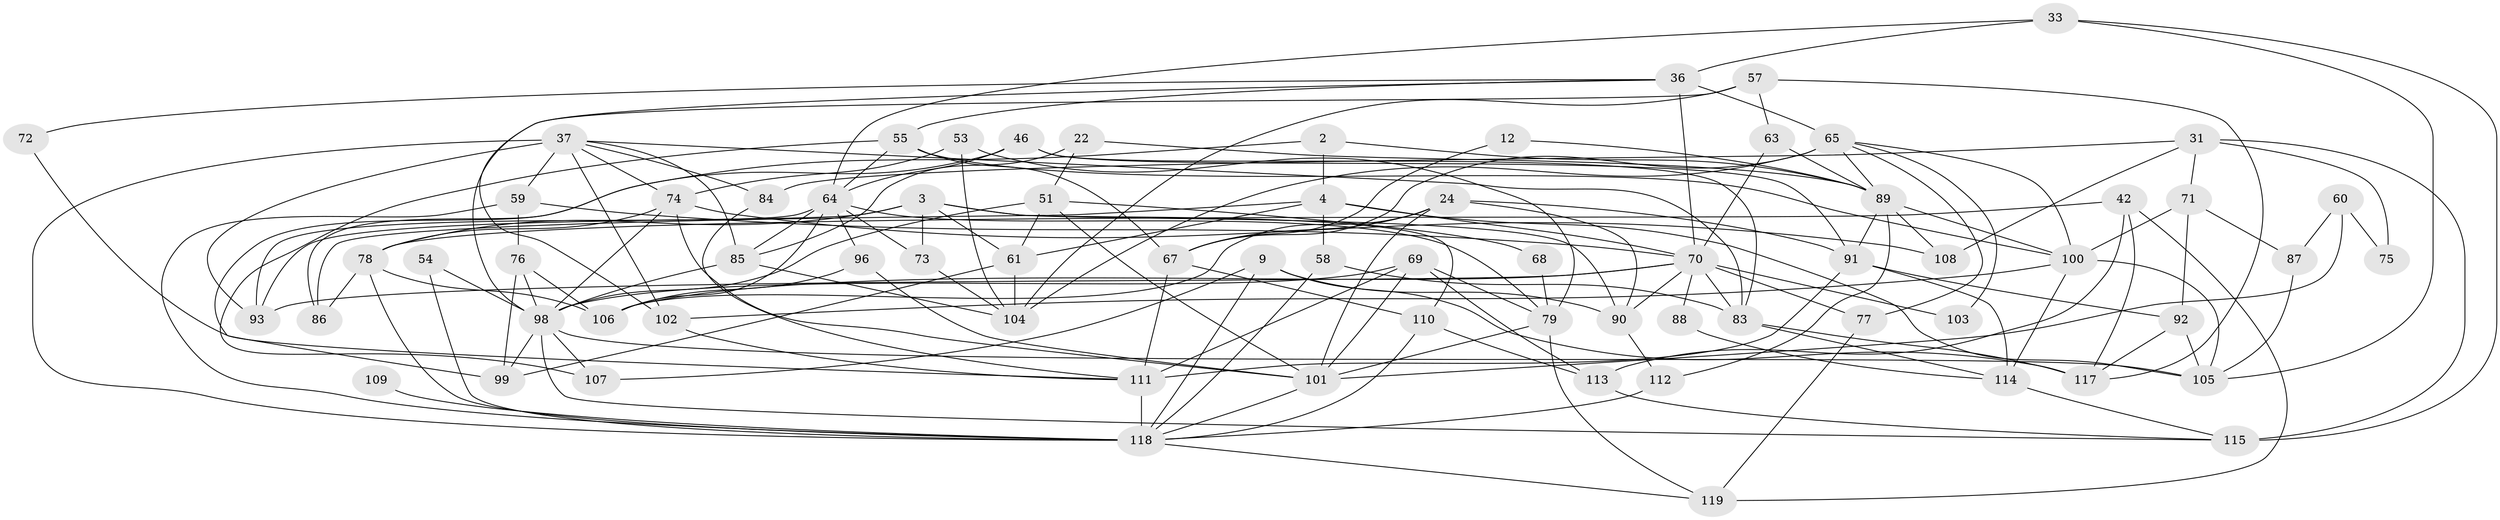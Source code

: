 // original degree distribution, {4: 0.23529411764705882, 3: 0.3277310924369748, 7: 0.025210084033613446, 6: 0.1092436974789916, 2: 0.1092436974789916, 9: 0.008403361344537815, 5: 0.17647058823529413, 8: 0.008403361344537815}
// Generated by graph-tools (version 1.1) at 2025/53/03/04/25 21:53:00]
// undirected, 71 vertices, 168 edges
graph export_dot {
graph [start="1"]
  node [color=gray90,style=filled];
  2;
  3;
  4;
  9;
  12;
  22;
  24;
  31;
  33;
  36 [super="+16"];
  37 [super="+23+19+29"];
  42;
  46 [super="+5"];
  51 [super="+18"];
  53;
  54;
  55;
  57 [super="+38+47"];
  58;
  59;
  60;
  61 [super="+43"];
  63;
  64 [super="+62"];
  65 [super="+11"];
  67;
  68;
  69 [super="+8"];
  70 [super="+14"];
  71;
  72;
  73;
  74;
  75;
  76;
  77;
  78 [super="+44"];
  79 [super="+34"];
  83 [super="+48"];
  84;
  85 [super="+10+1"];
  86;
  87;
  88;
  89 [super="+41"];
  90;
  91 [super="+50"];
  92;
  93;
  96;
  98 [super="+32"];
  99 [super="+94"];
  100 [super="+40+82"];
  101 [super="+81"];
  102 [super="+45"];
  103;
  104 [super="+25+35"];
  105 [super="+49"];
  106 [super="+80"];
  107;
  108;
  109;
  110;
  111 [super="+56"];
  112;
  113;
  114;
  115 [super="+66"];
  117 [super="+7"];
  118 [super="+97+116"];
  119 [super="+13"];
  2 -- 4;
  2 -- 89;
  2 -- 99;
  3 -- 78 [weight=2];
  3 -- 90;
  3 -- 61;
  3 -- 73;
  3 -- 93;
  3 -- 110;
  4 -- 58;
  4 -- 61;
  4 -- 86;
  4 -- 105 [weight=2];
  4 -- 70;
  9 -- 90;
  9 -- 107;
  9 -- 117 [weight=2];
  9 -- 118 [weight=2];
  12 -- 89;
  12 -- 67;
  22 -- 89 [weight=2];
  22 -- 85;
  22 -- 51;
  24 -- 67;
  24 -- 90;
  24 -- 91;
  24 -- 106;
  24 -- 101;
  31 -- 71;
  31 -- 75;
  31 -- 84;
  31 -- 108;
  31 -- 115 [weight=2];
  33 -- 64;
  33 -- 115;
  33 -- 105;
  33 -- 36;
  36 -- 55;
  36 -- 102;
  36 -- 65 [weight=2];
  36 -- 70;
  36 -- 72;
  37 -- 84;
  37 -- 83;
  37 -- 102 [weight=2];
  37 -- 59;
  37 -- 85;
  37 -- 93;
  37 -- 74;
  37 -- 118 [weight=2];
  42 -- 113;
  42 -- 119;
  42 -- 117;
  42 -- 78;
  46 -- 86;
  46 -- 91 [weight=2];
  46 -- 64;
  46 -- 83;
  51 -- 68;
  51 -- 101;
  51 -- 98;
  51 -- 61;
  53 -- 74;
  53 -- 104;
  53 -- 79;
  54 -- 98;
  54 -- 118;
  55 -- 107;
  55 -- 67;
  55 -- 64;
  55 -- 100;
  57 -- 98;
  57 -- 63;
  57 -- 104;
  57 -- 117;
  58 -- 83;
  58 -- 118;
  59 -- 76;
  59 -- 70;
  59 -- 118;
  60 -- 101;
  60 -- 87;
  60 -- 75;
  61 -- 99;
  61 -- 104;
  63 -- 89;
  63 -- 70;
  64 -- 79;
  64 -- 96 [weight=2];
  64 -- 73;
  64 -- 93;
  64 -- 85;
  64 -- 106;
  65 -- 67;
  65 -- 103;
  65 -- 89;
  65 -- 77;
  65 -- 104 [weight=2];
  65 -- 100;
  67 -- 110;
  67 -- 111 [weight=2];
  68 -- 79;
  69 -- 113;
  69 -- 79;
  69 -- 111;
  69 -- 98;
  69 -- 101;
  70 -- 77;
  70 -- 103;
  70 -- 106;
  70 -- 83;
  70 -- 88;
  70 -- 90;
  70 -- 93;
  71 -- 92;
  71 -- 87;
  71 -- 100;
  72 -- 111;
  73 -- 104;
  74 -- 108;
  74 -- 78;
  74 -- 98;
  74 -- 101;
  76 -- 99 [weight=2];
  76 -- 106;
  76 -- 98;
  77 -- 119;
  78 -- 106 [weight=3];
  78 -- 118 [weight=2];
  78 -- 86;
  79 -- 101;
  79 -- 119;
  83 -- 114;
  83 -- 117;
  84 -- 111;
  85 -- 104;
  85 -- 98;
  87 -- 105;
  88 -- 114;
  89 -- 112;
  89 -- 108;
  89 -- 91;
  89 -- 100;
  90 -- 112;
  91 -- 92;
  91 -- 114;
  91 -- 111;
  92 -- 117;
  92 -- 105;
  96 -- 101;
  96 -- 106;
  98 -- 115;
  98 -- 99;
  98 -- 105;
  98 -- 107;
  100 -- 105 [weight=2];
  100 -- 114;
  100 -- 102;
  101 -- 118 [weight=2];
  102 -- 111;
  109 -- 118 [weight=2];
  110 -- 113;
  110 -- 118;
  111 -- 118;
  112 -- 118;
  113 -- 115;
  114 -- 115;
  118 -- 119;
}
